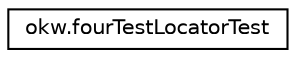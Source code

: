 digraph "Grafische Darstellung der Klassenhierarchie"
{
 // INTERACTIVE_SVG=YES
 // LATEX_PDF_SIZE
  edge [fontname="Helvetica",fontsize="10",labelfontname="Helvetica",labelfontsize="10"];
  node [fontname="Helvetica",fontsize="10",shape=record];
  rankdir="LR";
  Node0 [label="okw.fourTestLocatorTest",height=0.2,width=0.4,color="black", fillcolor="white", style="filled",URL="$classokw_1_1four_test_locator_test.html",tooltip=" "];
}
